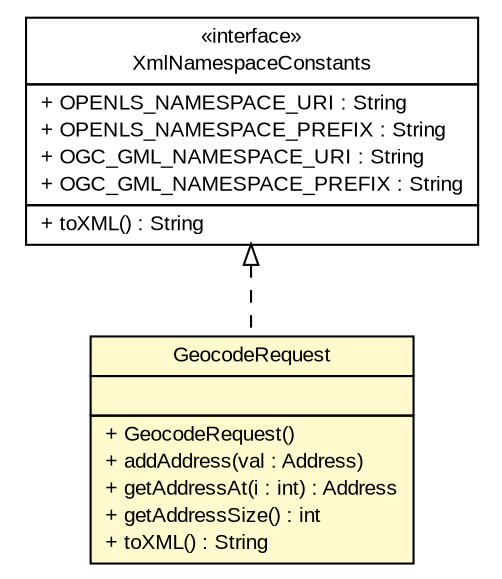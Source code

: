 #!/usr/local/bin/dot
#
# Class diagram 
# Generated by UMLGraph version R5_6 (http://www.umlgraph.org/)
#

digraph G {
	edge [fontname="arial",fontsize=10,labelfontname="arial",labelfontsize=10];
	node [fontname="arial",fontsize=10,shape=plaintext];
	nodesep=0.25;
	ranksep=0.5;
	// nl.mineleni.openls.databinding.openls.GeocodeRequest
	c921 [label=<<table title="nl.mineleni.openls.databinding.openls.GeocodeRequest" border="0" cellborder="1" cellspacing="0" cellpadding="2" port="p" bgcolor="lemonChiffon" href="./GeocodeRequest.html">
		<tr><td><table border="0" cellspacing="0" cellpadding="1">
<tr><td align="center" balign="center"> GeocodeRequest </td></tr>
		</table></td></tr>
		<tr><td><table border="0" cellspacing="0" cellpadding="1">
<tr><td align="left" balign="left">  </td></tr>
		</table></td></tr>
		<tr><td><table border="0" cellspacing="0" cellpadding="1">
<tr><td align="left" balign="left"> + GeocodeRequest() </td></tr>
<tr><td align="left" balign="left"> + addAddress(val : Address) </td></tr>
<tr><td align="left" balign="left"> + getAddressAt(i : int) : Address </td></tr>
<tr><td align="left" balign="left"> + getAddressSize() : int </td></tr>
<tr><td align="left" balign="left"> + toXML() : String </td></tr>
		</table></td></tr>
		</table>>, URL="./GeocodeRequest.html", fontname="arial", fontcolor="black", fontsize=10.0];
	// nl.mineleni.openls.XmlNamespaceConstants
	c925 [label=<<table title="nl.mineleni.openls.XmlNamespaceConstants" border="0" cellborder="1" cellspacing="0" cellpadding="2" port="p" href="../../XmlNamespaceConstants.html">
		<tr><td><table border="0" cellspacing="0" cellpadding="1">
<tr><td align="center" balign="center"> &#171;interface&#187; </td></tr>
<tr><td align="center" balign="center"> XmlNamespaceConstants </td></tr>
		</table></td></tr>
		<tr><td><table border="0" cellspacing="0" cellpadding="1">
<tr><td align="left" balign="left"> + OPENLS_NAMESPACE_URI : String </td></tr>
<tr><td align="left" balign="left"> + OPENLS_NAMESPACE_PREFIX : String </td></tr>
<tr><td align="left" balign="left"> + OGC_GML_NAMESPACE_URI : String </td></tr>
<tr><td align="left" balign="left"> + OGC_GML_NAMESPACE_PREFIX : String </td></tr>
		</table></td></tr>
		<tr><td><table border="0" cellspacing="0" cellpadding="1">
<tr><td align="left" balign="left"> + toXML() : String </td></tr>
		</table></td></tr>
		</table>>, URL="../../XmlNamespaceConstants.html", fontname="arial", fontcolor="black", fontsize=10.0];
	//nl.mineleni.openls.databinding.openls.GeocodeRequest implements nl.mineleni.openls.XmlNamespaceConstants
	c925:p -> c921:p [dir=back,arrowtail=empty,style=dashed];
}

